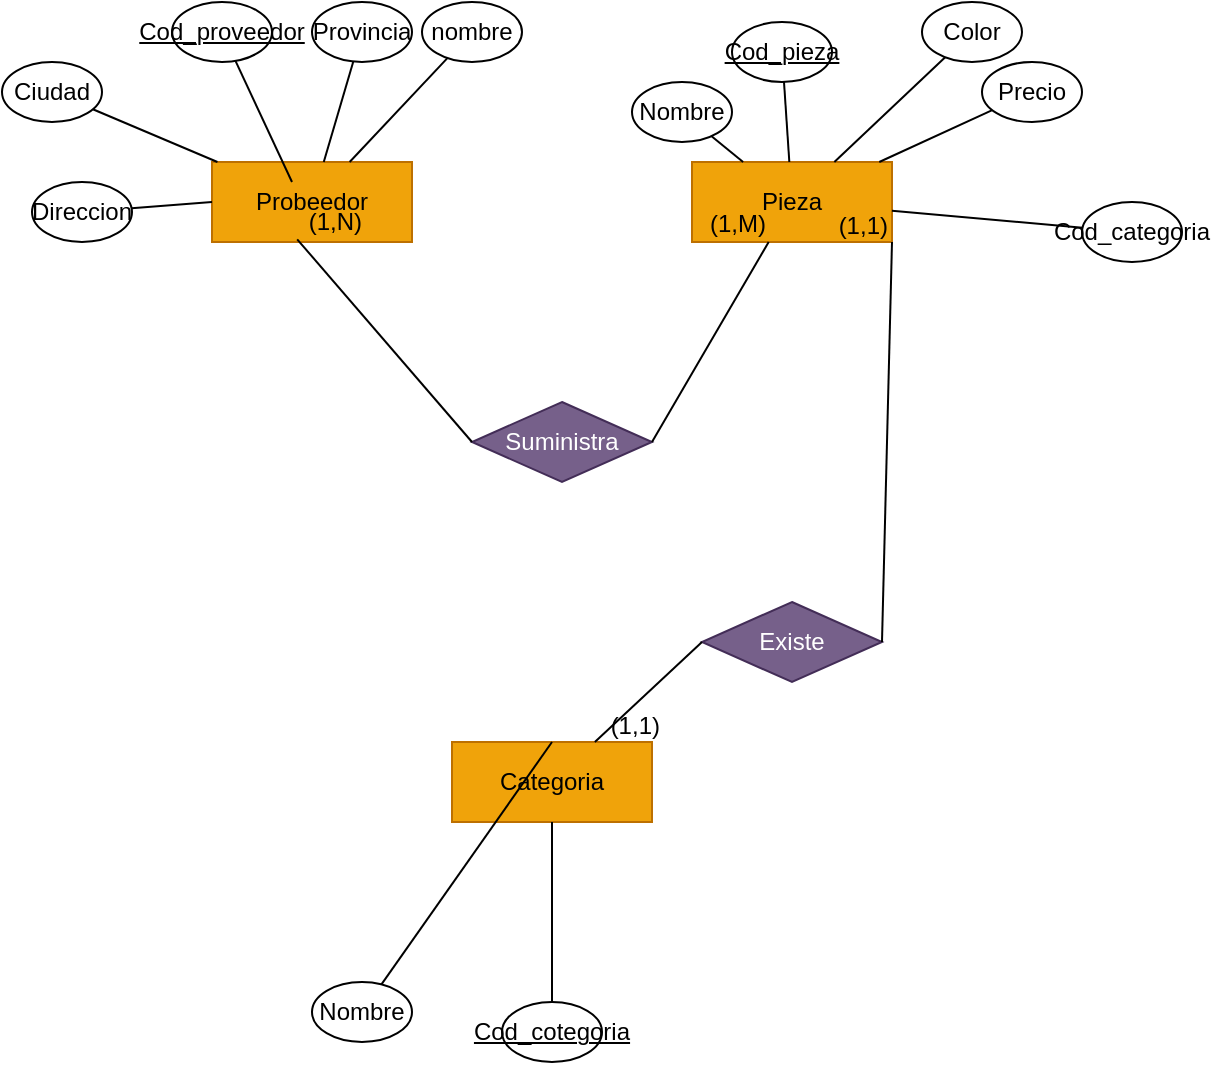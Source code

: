 <mxfile version="27.0.9">
  <diagram name="Page-1" id="xNyKLIFCyxhJEC4MNWIf">
    <mxGraphModel dx="2019" dy="679" grid="1" gridSize="10" guides="1" tooltips="1" connect="1" arrows="1" fold="1" page="1" pageScale="1" pageWidth="850" pageHeight="1100" math="0" shadow="0">
      <root>
        <mxCell id="0" />
        <mxCell id="1" parent="0" />
        <mxCell id="MHpMlPkxwOpIrR06ro18-1" value="Probeedor" style="whiteSpace=wrap;html=1;align=center;fillColor=#f0a30a;strokeColor=#BD7000;fontColor=#000000;" parent="1" vertex="1">
          <mxGeometry x="40" y="100" width="100" height="40" as="geometry" />
        </mxCell>
        <mxCell id="MHpMlPkxwOpIrR06ro18-2" value="Categoria" style="whiteSpace=wrap;html=1;align=center;fillColor=#f0a30a;strokeColor=#BD7000;fontColor=#000000;" parent="1" vertex="1">
          <mxGeometry x="160" y="390" width="100" height="40" as="geometry" />
        </mxCell>
        <mxCell id="MHpMlPkxwOpIrR06ro18-3" value="Pieza" style="whiteSpace=wrap;html=1;align=center;fillColor=#f0a30a;strokeColor=#BD7000;fontColor=#000000;" parent="1" vertex="1">
          <mxGeometry x="280" y="100" width="100" height="40" as="geometry" />
        </mxCell>
        <mxCell id="MHpMlPkxwOpIrR06ro18-4" value="" style="endArrow=none;html=1;rounded=0;" parent="1" source="MHpMlPkxwOpIrR06ro18-3" target="MHpMlPkxwOpIrR06ro18-5" edge="1">
          <mxGeometry relative="1" as="geometry">
            <mxPoint x="140" y="355" as="sourcePoint" />
            <mxPoint x="200" y="355" as="targetPoint" />
          </mxGeometry>
        </mxCell>
        <mxCell id="MHpMlPkxwOpIrR06ro18-5" value="&lt;u&gt;Cod_pieza&lt;/u&gt;" style="ellipse;whiteSpace=wrap;html=1;align=center;" parent="1" vertex="1">
          <mxGeometry x="300" y="30" width="50" height="30" as="geometry" />
        </mxCell>
        <mxCell id="MHpMlPkxwOpIrR06ro18-6" value="" style="endArrow=none;html=1;rounded=0;" parent="1" target="MHpMlPkxwOpIrR06ro18-7" edge="1">
          <mxGeometry relative="1" as="geometry">
            <mxPoint x="80" y="110" as="sourcePoint" />
            <mxPoint x="200" y="355" as="targetPoint" />
          </mxGeometry>
        </mxCell>
        <mxCell id="MHpMlPkxwOpIrR06ro18-7" value="&lt;u&gt;Cod_proveedor&lt;/u&gt;" style="ellipse;whiteSpace=wrap;html=1;align=center;" parent="1" vertex="1">
          <mxGeometry x="20" y="20" width="50" height="30" as="geometry" />
        </mxCell>
        <mxCell id="MHpMlPkxwOpIrR06ro18-8" value="" style="endArrow=none;html=1;rounded=0;" parent="1" source="MHpMlPkxwOpIrR06ro18-2" target="MHpMlPkxwOpIrR06ro18-9" edge="1">
          <mxGeometry relative="1" as="geometry">
            <mxPoint x="150" y="535" as="sourcePoint" />
            <mxPoint x="210" y="535" as="targetPoint" />
          </mxGeometry>
        </mxCell>
        <mxCell id="MHpMlPkxwOpIrR06ro18-9" value="&lt;u&gt;Cod_cotegoria&lt;/u&gt;" style="ellipse;whiteSpace=wrap;html=1;align=center;" parent="1" vertex="1">
          <mxGeometry x="185" y="520" width="50" height="30" as="geometry" />
        </mxCell>
        <mxCell id="MHpMlPkxwOpIrR06ro18-10" value="" style="endArrow=none;html=1;rounded=0;exitX=0.5;exitY=0;exitDx=0;exitDy=0;" parent="1" source="MHpMlPkxwOpIrR06ro18-2" target="MHpMlPkxwOpIrR06ro18-11" edge="1">
          <mxGeometry relative="1" as="geometry">
            <mxPoint x="47.5" y="535" as="sourcePoint" />
            <mxPoint x="107.5" y="535" as="targetPoint" />
          </mxGeometry>
        </mxCell>
        <mxCell id="MHpMlPkxwOpIrR06ro18-11" value="Nombre" style="ellipse;whiteSpace=wrap;html=1;align=center;" parent="1" vertex="1">
          <mxGeometry x="90" y="510" width="50" height="30" as="geometry" />
        </mxCell>
        <mxCell id="MHpMlPkxwOpIrR06ro18-12" value="" style="endArrow=none;html=1;rounded=0;" parent="1" source="MHpMlPkxwOpIrR06ro18-1" target="MHpMlPkxwOpIrR06ro18-13" edge="1">
          <mxGeometry relative="1" as="geometry">
            <mxPoint x="110" y="35" as="sourcePoint" />
            <mxPoint x="170" y="35" as="targetPoint" />
          </mxGeometry>
        </mxCell>
        <mxCell id="MHpMlPkxwOpIrR06ro18-13" value="nombre" style="ellipse;whiteSpace=wrap;html=1;align=center;" parent="1" vertex="1">
          <mxGeometry x="145" y="20" width="50" height="30" as="geometry" />
        </mxCell>
        <mxCell id="MHpMlPkxwOpIrR06ro18-14" value="" style="endArrow=none;html=1;rounded=0;exitX=0;exitY=0.5;exitDx=0;exitDy=0;" parent="1" source="MHpMlPkxwOpIrR06ro18-1" target="MHpMlPkxwOpIrR06ro18-15" edge="1">
          <mxGeometry relative="1" as="geometry">
            <mxPoint y="195" as="sourcePoint" />
            <mxPoint x="60" y="195" as="targetPoint" />
          </mxGeometry>
        </mxCell>
        <mxCell id="MHpMlPkxwOpIrR06ro18-15" value="Direccion" style="ellipse;whiteSpace=wrap;html=1;align=center;" parent="1" vertex="1">
          <mxGeometry x="-50" y="110" width="50" height="30" as="geometry" />
        </mxCell>
        <mxCell id="MHpMlPkxwOpIrR06ro18-16" value="" style="endArrow=none;html=1;rounded=0;" parent="1" source="MHpMlPkxwOpIrR06ro18-1" target="MHpMlPkxwOpIrR06ro18-17" edge="1">
          <mxGeometry relative="1" as="geometry">
            <mxPoint x="-100" y="65" as="sourcePoint" />
            <mxPoint x="-40" y="65" as="targetPoint" />
          </mxGeometry>
        </mxCell>
        <mxCell id="MHpMlPkxwOpIrR06ro18-17" value="Ciudad" style="ellipse;whiteSpace=wrap;html=1;align=center;" parent="1" vertex="1">
          <mxGeometry x="-65" y="50" width="50" height="30" as="geometry" />
        </mxCell>
        <mxCell id="MHpMlPkxwOpIrR06ro18-18" value="" style="endArrow=none;html=1;rounded=0;" parent="1" source="MHpMlPkxwOpIrR06ro18-1" target="MHpMlPkxwOpIrR06ro18-19" edge="1">
          <mxGeometry relative="1" as="geometry">
            <mxPoint x="100" y="395" as="sourcePoint" />
            <mxPoint x="160" y="395" as="targetPoint" />
          </mxGeometry>
        </mxCell>
        <mxCell id="MHpMlPkxwOpIrR06ro18-19" value="Provincia" style="ellipse;whiteSpace=wrap;html=1;align=center;" parent="1" vertex="1">
          <mxGeometry x="90" y="20" width="50" height="30" as="geometry" />
        </mxCell>
        <mxCell id="MHpMlPkxwOpIrR06ro18-20" value="" style="endArrow=none;html=1;rounded=0;" parent="1" source="MHpMlPkxwOpIrR06ro18-3" target="MHpMlPkxwOpIrR06ro18-21" edge="1">
          <mxGeometry relative="1" as="geometry">
            <mxPoint x="215" y="75" as="sourcePoint" />
            <mxPoint x="275" y="75" as="targetPoint" />
          </mxGeometry>
        </mxCell>
        <mxCell id="MHpMlPkxwOpIrR06ro18-21" value="Nombre" style="ellipse;whiteSpace=wrap;html=1;align=center;" parent="1" vertex="1">
          <mxGeometry x="250" y="60" width="50" height="30" as="geometry" />
        </mxCell>
        <mxCell id="MHpMlPkxwOpIrR06ro18-22" value="" style="endArrow=none;html=1;rounded=0;" parent="1" source="MHpMlPkxwOpIrR06ro18-3" target="MHpMlPkxwOpIrR06ro18-23" edge="1">
          <mxGeometry relative="1" as="geometry">
            <mxPoint x="360" y="35" as="sourcePoint" />
            <mxPoint x="420" y="35" as="targetPoint" />
          </mxGeometry>
        </mxCell>
        <mxCell id="MHpMlPkxwOpIrR06ro18-23" value="Color" style="ellipse;whiteSpace=wrap;html=1;align=center;" parent="1" vertex="1">
          <mxGeometry x="395" y="20" width="50" height="30" as="geometry" />
        </mxCell>
        <mxCell id="MHpMlPkxwOpIrR06ro18-24" value="" style="endArrow=none;html=1;rounded=0;" parent="1" source="MHpMlPkxwOpIrR06ro18-3" target="MHpMlPkxwOpIrR06ro18-25" edge="1">
          <mxGeometry relative="1" as="geometry">
            <mxPoint x="260" y="395" as="sourcePoint" />
            <mxPoint x="320" y="395" as="targetPoint" />
          </mxGeometry>
        </mxCell>
        <mxCell id="MHpMlPkxwOpIrR06ro18-25" value="Precio" style="ellipse;whiteSpace=wrap;html=1;align=center;" parent="1" vertex="1">
          <mxGeometry x="425" y="50" width="50" height="30" as="geometry" />
        </mxCell>
        <mxCell id="MHpMlPkxwOpIrR06ro18-26" value="" style="endArrow=none;html=1;rounded=0;" parent="1" source="MHpMlPkxwOpIrR06ro18-3" target="MHpMlPkxwOpIrR06ro18-27" edge="1">
          <mxGeometry relative="1" as="geometry">
            <mxPoint x="425" y="145" as="sourcePoint" />
            <mxPoint x="485" y="145" as="targetPoint" />
          </mxGeometry>
        </mxCell>
        <mxCell id="MHpMlPkxwOpIrR06ro18-27" value="Cod_categoria" style="ellipse;whiteSpace=wrap;html=1;align=center;" parent="1" vertex="1">
          <mxGeometry x="475" y="120" width="50" height="30" as="geometry" />
        </mxCell>
        <mxCell id="MHpMlPkxwOpIrR06ro18-28" value="Suministra" style="shape=rhombus;perimeter=rhombusPerimeter;whiteSpace=wrap;html=1;align=center;fillColor=#76608a;fontColor=#ffffff;strokeColor=#432D57;" parent="1" vertex="1">
          <mxGeometry x="170" y="220" width="90" height="40" as="geometry" />
        </mxCell>
        <mxCell id="MHpMlPkxwOpIrR06ro18-29" value="" style="endArrow=none;html=1;rounded=0;exitX=0;exitY=0.5;exitDx=0;exitDy=0;entryX=0.426;entryY=0.966;entryDx=0;entryDy=0;entryPerimeter=0;" parent="1" source="MHpMlPkxwOpIrR06ro18-28" target="MHpMlPkxwOpIrR06ro18-1" edge="1">
          <mxGeometry relative="1" as="geometry">
            <mxPoint x="167" y="360" as="sourcePoint" />
            <mxPoint x="120" y="390" as="targetPoint" />
          </mxGeometry>
        </mxCell>
        <mxCell id="MHpMlPkxwOpIrR06ro18-30" value="(1,N)" style="resizable=0;html=1;whiteSpace=wrap;align=right;verticalAlign=bottom;" parent="MHpMlPkxwOpIrR06ro18-29" connectable="0" vertex="1">
          <mxGeometry x="1" relative="1" as="geometry">
            <mxPoint x="34" as="offset" />
          </mxGeometry>
        </mxCell>
        <mxCell id="MHpMlPkxwOpIrR06ro18-31" value="" style="endArrow=none;html=1;rounded=0;exitX=1;exitY=0.5;exitDx=0;exitDy=0;" parent="1" source="MHpMlPkxwOpIrR06ro18-28" target="MHpMlPkxwOpIrR06ro18-3" edge="1">
          <mxGeometry relative="1" as="geometry">
            <mxPoint x="167" y="360" as="sourcePoint" />
            <mxPoint x="340" y="390" as="targetPoint" />
          </mxGeometry>
        </mxCell>
        <mxCell id="MHpMlPkxwOpIrR06ro18-32" value="(1,M)" style="resizable=0;html=1;whiteSpace=wrap;align=right;verticalAlign=bottom;" parent="MHpMlPkxwOpIrR06ro18-31" connectable="0" vertex="1">
          <mxGeometry x="1" relative="1" as="geometry">
            <mxPoint as="offset" />
          </mxGeometry>
        </mxCell>
        <mxCell id="MHpMlPkxwOpIrR06ro18-33" value="Existe" style="shape=rhombus;perimeter=rhombusPerimeter;whiteSpace=wrap;html=1;align=center;fillColor=#76608a;fontColor=#ffffff;strokeColor=#432D57;" parent="1" vertex="1">
          <mxGeometry x="285" y="320" width="90" height="40" as="geometry" />
        </mxCell>
        <mxCell id="MHpMlPkxwOpIrR06ro18-34" value="" style="endArrow=none;html=1;rounded=0;exitX=0;exitY=0.5;exitDx=0;exitDy=0;" parent="1" source="MHpMlPkxwOpIrR06ro18-33" target="MHpMlPkxwOpIrR06ro18-2" edge="1">
          <mxGeometry relative="1" as="geometry">
            <mxPoint x="262" y="310" as="sourcePoint" />
            <mxPoint x="215" y="340" as="targetPoint" />
          </mxGeometry>
        </mxCell>
        <mxCell id="MHpMlPkxwOpIrR06ro18-35" value="(1,1)" style="resizable=0;html=1;whiteSpace=wrap;align=right;verticalAlign=bottom;" parent="MHpMlPkxwOpIrR06ro18-34" connectable="0" vertex="1">
          <mxGeometry x="1" relative="1" as="geometry">
            <mxPoint x="34" as="offset" />
          </mxGeometry>
        </mxCell>
        <mxCell id="MHpMlPkxwOpIrR06ro18-36" value="" style="endArrow=none;html=1;rounded=0;exitX=1;exitY=0.5;exitDx=0;exitDy=0;entryX=1;entryY=1;entryDx=0;entryDy=0;" parent="1" source="MHpMlPkxwOpIrR06ro18-33" target="MHpMlPkxwOpIrR06ro18-3" edge="1">
          <mxGeometry relative="1" as="geometry">
            <mxPoint x="262" y="310" as="sourcePoint" />
            <mxPoint x="435" y="340" as="targetPoint" />
          </mxGeometry>
        </mxCell>
        <mxCell id="MHpMlPkxwOpIrR06ro18-37" value="(1,1)" style="resizable=0;html=1;whiteSpace=wrap;align=right;verticalAlign=bottom;" parent="MHpMlPkxwOpIrR06ro18-36" connectable="0" vertex="1">
          <mxGeometry x="1" relative="1" as="geometry">
            <mxPoint as="offset" />
          </mxGeometry>
        </mxCell>
      </root>
    </mxGraphModel>
  </diagram>
</mxfile>
